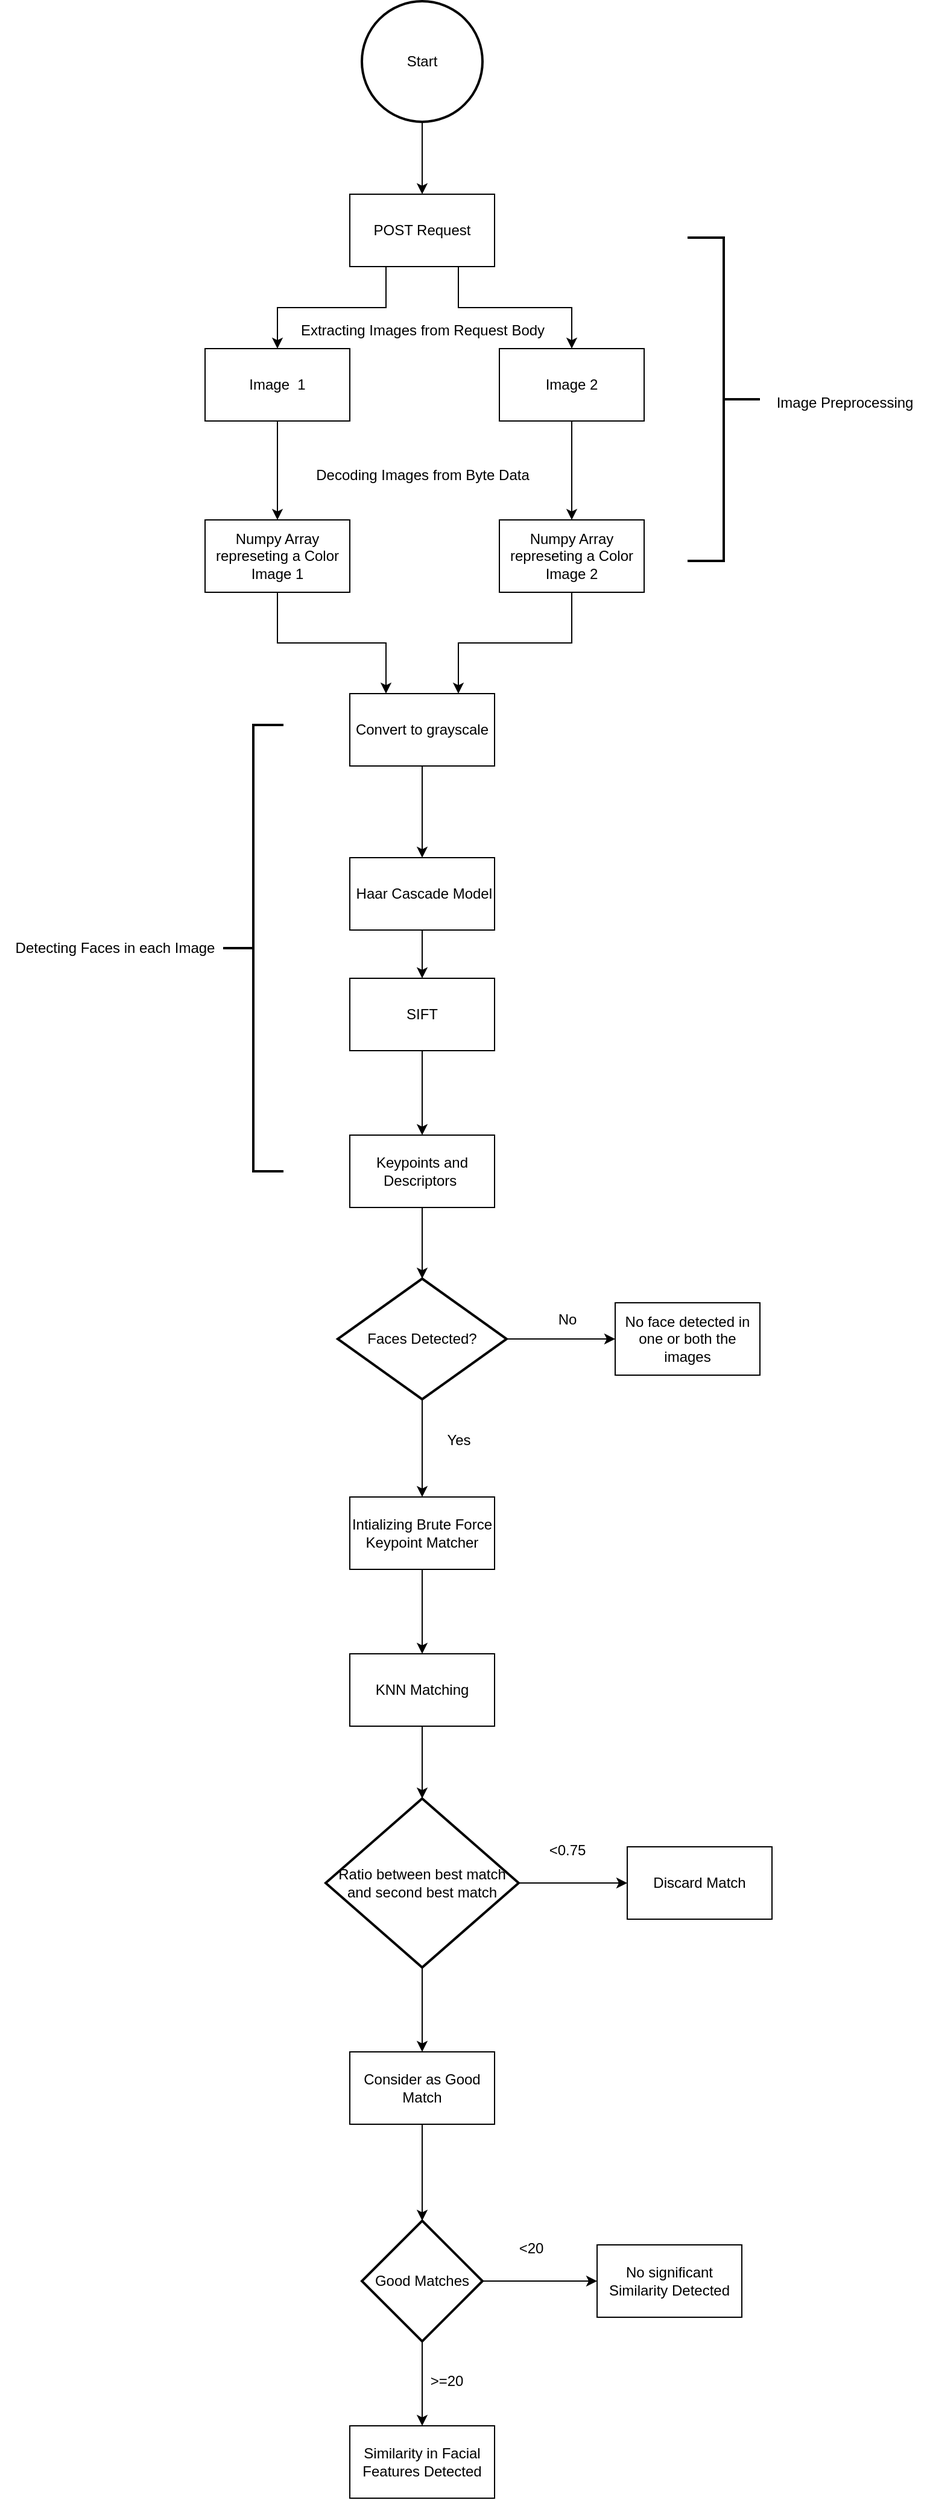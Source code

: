 <mxfile version="24.2.3" type="device">
  <diagram id="C5RBs43oDa-KdzZeNtuy" name="Page-1">
    <mxGraphModel dx="836" dy="492" grid="1" gridSize="10" guides="1" tooltips="1" connect="1" arrows="1" fold="1" page="1" pageScale="1" pageWidth="827" pageHeight="1169" math="0" shadow="0">
      <root>
        <mxCell id="WIyWlLk6GJQsqaUBKTNV-0" />
        <mxCell id="WIyWlLk6GJQsqaUBKTNV-1" parent="WIyWlLk6GJQsqaUBKTNV-0" />
        <mxCell id="Zo0OhoiR7x_VSotbJB7m-8" style="edgeStyle=orthogonalEdgeStyle;rounded=0;orthogonalLoop=1;jettySize=auto;html=1;exitX=0.5;exitY=1;exitDx=0;exitDy=0;exitPerimeter=0;" edge="1" parent="WIyWlLk6GJQsqaUBKTNV-1" source="Zo0OhoiR7x_VSotbJB7m-1" target="Zo0OhoiR7x_VSotbJB7m-3">
          <mxGeometry relative="1" as="geometry" />
        </mxCell>
        <mxCell id="Zo0OhoiR7x_VSotbJB7m-1" value="Start" style="strokeWidth=2;html=1;shape=mxgraph.flowchart.start_2;whiteSpace=wrap;" vertex="1" parent="WIyWlLk6GJQsqaUBKTNV-1">
          <mxGeometry x="300" y="10" width="100" height="100" as="geometry" />
        </mxCell>
        <mxCell id="Zo0OhoiR7x_VSotbJB7m-6" style="edgeStyle=orthogonalEdgeStyle;rounded=0;orthogonalLoop=1;jettySize=auto;html=1;exitX=0.25;exitY=1;exitDx=0;exitDy=0;" edge="1" parent="WIyWlLk6GJQsqaUBKTNV-1" source="Zo0OhoiR7x_VSotbJB7m-3" target="Zo0OhoiR7x_VSotbJB7m-4">
          <mxGeometry relative="1" as="geometry" />
        </mxCell>
        <mxCell id="Zo0OhoiR7x_VSotbJB7m-7" style="edgeStyle=orthogonalEdgeStyle;rounded=0;orthogonalLoop=1;jettySize=auto;html=1;exitX=0.75;exitY=1;exitDx=0;exitDy=0;entryX=0.5;entryY=0;entryDx=0;entryDy=0;" edge="1" parent="WIyWlLk6GJQsqaUBKTNV-1" source="Zo0OhoiR7x_VSotbJB7m-3" target="Zo0OhoiR7x_VSotbJB7m-5">
          <mxGeometry relative="1" as="geometry" />
        </mxCell>
        <mxCell id="Zo0OhoiR7x_VSotbJB7m-3" value="POST Request" style="rounded=0;whiteSpace=wrap;html=1;" vertex="1" parent="WIyWlLk6GJQsqaUBKTNV-1">
          <mxGeometry x="290" y="170" width="120" height="60" as="geometry" />
        </mxCell>
        <mxCell id="Zo0OhoiR7x_VSotbJB7m-13" style="edgeStyle=orthogonalEdgeStyle;rounded=0;orthogonalLoop=1;jettySize=auto;html=1;exitX=0.5;exitY=1;exitDx=0;exitDy=0;" edge="1" parent="WIyWlLk6GJQsqaUBKTNV-1" source="Zo0OhoiR7x_VSotbJB7m-4" target="Zo0OhoiR7x_VSotbJB7m-11">
          <mxGeometry relative="1" as="geometry" />
        </mxCell>
        <mxCell id="Zo0OhoiR7x_VSotbJB7m-4" value="Image&amp;nbsp; 1" style="rounded=0;whiteSpace=wrap;html=1;" vertex="1" parent="WIyWlLk6GJQsqaUBKTNV-1">
          <mxGeometry x="170" y="298" width="120" height="60" as="geometry" />
        </mxCell>
        <mxCell id="Zo0OhoiR7x_VSotbJB7m-14" style="edgeStyle=orthogonalEdgeStyle;rounded=0;orthogonalLoop=1;jettySize=auto;html=1;exitX=0.5;exitY=1;exitDx=0;exitDy=0;" edge="1" parent="WIyWlLk6GJQsqaUBKTNV-1" source="Zo0OhoiR7x_VSotbJB7m-5" target="Zo0OhoiR7x_VSotbJB7m-12">
          <mxGeometry relative="1" as="geometry" />
        </mxCell>
        <mxCell id="Zo0OhoiR7x_VSotbJB7m-5" value="Image 2" style="rounded=0;whiteSpace=wrap;html=1;" vertex="1" parent="WIyWlLk6GJQsqaUBKTNV-1">
          <mxGeometry x="414" y="298" width="120" height="60" as="geometry" />
        </mxCell>
        <mxCell id="Zo0OhoiR7x_VSotbJB7m-9" value="Extracting Images from Request Body" style="text;html=1;align=center;verticalAlign=middle;resizable=0;points=[];autosize=1;strokeColor=none;fillColor=none;" vertex="1" parent="WIyWlLk6GJQsqaUBKTNV-1">
          <mxGeometry x="235" y="268" width="230" height="30" as="geometry" />
        </mxCell>
        <mxCell id="Zo0OhoiR7x_VSotbJB7m-19" style="edgeStyle=orthogonalEdgeStyle;rounded=0;orthogonalLoop=1;jettySize=auto;html=1;exitX=0.5;exitY=1;exitDx=0;exitDy=0;entryX=0.25;entryY=0;entryDx=0;entryDy=0;" edge="1" parent="WIyWlLk6GJQsqaUBKTNV-1" source="Zo0OhoiR7x_VSotbJB7m-11" target="Zo0OhoiR7x_VSotbJB7m-18">
          <mxGeometry relative="1" as="geometry" />
        </mxCell>
        <mxCell id="Zo0OhoiR7x_VSotbJB7m-11" value="Numpy Array represeting a Color Image 1" style="rounded=0;whiteSpace=wrap;html=1;" vertex="1" parent="WIyWlLk6GJQsqaUBKTNV-1">
          <mxGeometry x="170" y="440" width="120" height="60" as="geometry" />
        </mxCell>
        <mxCell id="Zo0OhoiR7x_VSotbJB7m-20" style="edgeStyle=orthogonalEdgeStyle;rounded=0;orthogonalLoop=1;jettySize=auto;html=1;exitX=0.5;exitY=1;exitDx=0;exitDy=0;entryX=0.75;entryY=0;entryDx=0;entryDy=0;" edge="1" parent="WIyWlLk6GJQsqaUBKTNV-1" source="Zo0OhoiR7x_VSotbJB7m-12" target="Zo0OhoiR7x_VSotbJB7m-18">
          <mxGeometry relative="1" as="geometry" />
        </mxCell>
        <mxCell id="Zo0OhoiR7x_VSotbJB7m-12" value="Numpy Array represeting a Color Image 2" style="rounded=0;whiteSpace=wrap;html=1;" vertex="1" parent="WIyWlLk6GJQsqaUBKTNV-1">
          <mxGeometry x="414" y="440" width="120" height="60" as="geometry" />
        </mxCell>
        <mxCell id="Zo0OhoiR7x_VSotbJB7m-15" value="Decoding Images from Byte Data" style="text;html=1;align=center;verticalAlign=middle;resizable=0;points=[];autosize=1;strokeColor=none;fillColor=none;" vertex="1" parent="WIyWlLk6GJQsqaUBKTNV-1">
          <mxGeometry x="250" y="388" width="200" height="30" as="geometry" />
        </mxCell>
        <mxCell id="Zo0OhoiR7x_VSotbJB7m-16" value="" style="strokeWidth=2;html=1;shape=mxgraph.flowchart.annotation_2;align=left;labelPosition=right;pointerEvents=1;rotation=-180;" vertex="1" parent="WIyWlLk6GJQsqaUBKTNV-1">
          <mxGeometry x="570" y="206" width="60" height="268" as="geometry" />
        </mxCell>
        <mxCell id="Zo0OhoiR7x_VSotbJB7m-17" value="Image Preprocessing" style="text;html=1;align=center;verticalAlign=middle;resizable=0;points=[];autosize=1;strokeColor=none;fillColor=none;" vertex="1" parent="WIyWlLk6GJQsqaUBKTNV-1">
          <mxGeometry x="630" y="328" width="140" height="30" as="geometry" />
        </mxCell>
        <mxCell id="Zo0OhoiR7x_VSotbJB7m-22" style="edgeStyle=orthogonalEdgeStyle;rounded=0;orthogonalLoop=1;jettySize=auto;html=1;exitX=0.5;exitY=1;exitDx=0;exitDy=0;" edge="1" parent="WIyWlLk6GJQsqaUBKTNV-1" source="Zo0OhoiR7x_VSotbJB7m-18" target="Zo0OhoiR7x_VSotbJB7m-21">
          <mxGeometry relative="1" as="geometry" />
        </mxCell>
        <mxCell id="Zo0OhoiR7x_VSotbJB7m-18" value="Convert to grayscale" style="whiteSpace=wrap;html=1;" vertex="1" parent="WIyWlLk6GJQsqaUBKTNV-1">
          <mxGeometry x="290" y="584" width="120" height="60" as="geometry" />
        </mxCell>
        <mxCell id="Zo0OhoiR7x_VSotbJB7m-26" style="edgeStyle=orthogonalEdgeStyle;rounded=0;orthogonalLoop=1;jettySize=auto;html=1;exitX=0.5;exitY=1;exitDx=0;exitDy=0;entryX=0.5;entryY=0;entryDx=0;entryDy=0;" edge="1" parent="WIyWlLk6GJQsqaUBKTNV-1" source="Zo0OhoiR7x_VSotbJB7m-21" target="Zo0OhoiR7x_VSotbJB7m-23">
          <mxGeometry relative="1" as="geometry" />
        </mxCell>
        <mxCell id="Zo0OhoiR7x_VSotbJB7m-21" value="&amp;nbsp;Haar Cascade Model" style="whiteSpace=wrap;html=1;" vertex="1" parent="WIyWlLk6GJQsqaUBKTNV-1">
          <mxGeometry x="290" y="720" width="120" height="60" as="geometry" />
        </mxCell>
        <mxCell id="Zo0OhoiR7x_VSotbJB7m-27" style="edgeStyle=orthogonalEdgeStyle;rounded=0;orthogonalLoop=1;jettySize=auto;html=1;exitX=0.5;exitY=1;exitDx=0;exitDy=0;entryX=0.5;entryY=0;entryDx=0;entryDy=0;" edge="1" parent="WIyWlLk6GJQsqaUBKTNV-1" source="Zo0OhoiR7x_VSotbJB7m-23" target="Zo0OhoiR7x_VSotbJB7m-24">
          <mxGeometry relative="1" as="geometry" />
        </mxCell>
        <mxCell id="Zo0OhoiR7x_VSotbJB7m-23" value="SIFT" style="whiteSpace=wrap;html=1;" vertex="1" parent="WIyWlLk6GJQsqaUBKTNV-1">
          <mxGeometry x="290" y="820" width="120" height="60" as="geometry" />
        </mxCell>
        <mxCell id="Zo0OhoiR7x_VSotbJB7m-24" value="Keypoints and Descriptors&amp;nbsp;" style="whiteSpace=wrap;html=1;" vertex="1" parent="WIyWlLk6GJQsqaUBKTNV-1">
          <mxGeometry x="290" y="950" width="120" height="60" as="geometry" />
        </mxCell>
        <mxCell id="Zo0OhoiR7x_VSotbJB7m-28" value="" style="strokeWidth=2;html=1;shape=mxgraph.flowchart.annotation_2;align=left;labelPosition=right;pointerEvents=1;" vertex="1" parent="WIyWlLk6GJQsqaUBKTNV-1">
          <mxGeometry x="185" y="610" width="50" height="370" as="geometry" />
        </mxCell>
        <mxCell id="Zo0OhoiR7x_VSotbJB7m-29" value="Detecting Faces in each Image" style="text;html=1;align=center;verticalAlign=middle;resizable=0;points=[];autosize=1;strokeColor=none;fillColor=none;" vertex="1" parent="WIyWlLk6GJQsqaUBKTNV-1">
          <mxGeometry y="780" width="190" height="30" as="geometry" />
        </mxCell>
        <mxCell id="Zo0OhoiR7x_VSotbJB7m-33" style="edgeStyle=orthogonalEdgeStyle;rounded=0;orthogonalLoop=1;jettySize=auto;html=1;exitX=1;exitY=0.5;exitDx=0;exitDy=0;exitPerimeter=0;entryX=0;entryY=0.5;entryDx=0;entryDy=0;" edge="1" parent="WIyWlLk6GJQsqaUBKTNV-1" source="Zo0OhoiR7x_VSotbJB7m-30" target="Zo0OhoiR7x_VSotbJB7m-32">
          <mxGeometry relative="1" as="geometry" />
        </mxCell>
        <mxCell id="Zo0OhoiR7x_VSotbJB7m-36" style="edgeStyle=orthogonalEdgeStyle;rounded=0;orthogonalLoop=1;jettySize=auto;html=1;exitX=0.5;exitY=1;exitDx=0;exitDy=0;exitPerimeter=0;entryX=0.5;entryY=0;entryDx=0;entryDy=0;" edge="1" parent="WIyWlLk6GJQsqaUBKTNV-1" source="Zo0OhoiR7x_VSotbJB7m-30" target="Zo0OhoiR7x_VSotbJB7m-35">
          <mxGeometry relative="1" as="geometry" />
        </mxCell>
        <mxCell id="Zo0OhoiR7x_VSotbJB7m-30" value="Faces Detected?" style="strokeWidth=2;html=1;shape=mxgraph.flowchart.decision;whiteSpace=wrap;" vertex="1" parent="WIyWlLk6GJQsqaUBKTNV-1">
          <mxGeometry x="280" y="1069" width="140" height="100" as="geometry" />
        </mxCell>
        <mxCell id="Zo0OhoiR7x_VSotbJB7m-31" style="edgeStyle=orthogonalEdgeStyle;rounded=0;orthogonalLoop=1;jettySize=auto;html=1;exitX=0.5;exitY=1;exitDx=0;exitDy=0;entryX=0.5;entryY=0;entryDx=0;entryDy=0;entryPerimeter=0;" edge="1" parent="WIyWlLk6GJQsqaUBKTNV-1" source="Zo0OhoiR7x_VSotbJB7m-24" target="Zo0OhoiR7x_VSotbJB7m-30">
          <mxGeometry relative="1" as="geometry" />
        </mxCell>
        <mxCell id="Zo0OhoiR7x_VSotbJB7m-32" value="No face detected in one or both the images" style="whiteSpace=wrap;html=1;" vertex="1" parent="WIyWlLk6GJQsqaUBKTNV-1">
          <mxGeometry x="510" y="1089" width="120" height="60" as="geometry" />
        </mxCell>
        <mxCell id="Zo0OhoiR7x_VSotbJB7m-34" value="No" style="text;html=1;align=center;verticalAlign=middle;resizable=0;points=[];autosize=1;strokeColor=none;fillColor=none;" vertex="1" parent="WIyWlLk6GJQsqaUBKTNV-1">
          <mxGeometry x="450" y="1088" width="40" height="30" as="geometry" />
        </mxCell>
        <mxCell id="Zo0OhoiR7x_VSotbJB7m-39" style="edgeStyle=orthogonalEdgeStyle;rounded=0;orthogonalLoop=1;jettySize=auto;html=1;exitX=0.5;exitY=1;exitDx=0;exitDy=0;" edge="1" parent="WIyWlLk6GJQsqaUBKTNV-1" source="Zo0OhoiR7x_VSotbJB7m-35" target="Zo0OhoiR7x_VSotbJB7m-37">
          <mxGeometry relative="1" as="geometry" />
        </mxCell>
        <mxCell id="Zo0OhoiR7x_VSotbJB7m-35" value="Intializing Brute Force Keypoint Matcher" style="whiteSpace=wrap;html=1;" vertex="1" parent="WIyWlLk6GJQsqaUBKTNV-1">
          <mxGeometry x="290" y="1250" width="120" height="60" as="geometry" />
        </mxCell>
        <mxCell id="Zo0OhoiR7x_VSotbJB7m-43" style="edgeStyle=orthogonalEdgeStyle;rounded=0;orthogonalLoop=1;jettySize=auto;html=1;exitX=0.5;exitY=1;exitDx=0;exitDy=0;" edge="1" parent="WIyWlLk6GJQsqaUBKTNV-1" source="Zo0OhoiR7x_VSotbJB7m-37" target="Zo0OhoiR7x_VSotbJB7m-41">
          <mxGeometry relative="1" as="geometry" />
        </mxCell>
        <mxCell id="Zo0OhoiR7x_VSotbJB7m-37" value="KNN Matching" style="whiteSpace=wrap;html=1;" vertex="1" parent="WIyWlLk6GJQsqaUBKTNV-1">
          <mxGeometry x="290" y="1380" width="120" height="60" as="geometry" />
        </mxCell>
        <mxCell id="Zo0OhoiR7x_VSotbJB7m-38" value="Yes" style="text;html=1;align=center;verticalAlign=middle;resizable=0;points=[];autosize=1;strokeColor=none;fillColor=none;" vertex="1" parent="WIyWlLk6GJQsqaUBKTNV-1">
          <mxGeometry x="360" y="1188" width="40" height="30" as="geometry" />
        </mxCell>
        <mxCell id="Zo0OhoiR7x_VSotbJB7m-45" style="edgeStyle=orthogonalEdgeStyle;rounded=0;orthogonalLoop=1;jettySize=auto;html=1;exitX=1;exitY=0.5;exitDx=0;exitDy=0;exitPerimeter=0;" edge="1" parent="WIyWlLk6GJQsqaUBKTNV-1" source="Zo0OhoiR7x_VSotbJB7m-41" target="Zo0OhoiR7x_VSotbJB7m-44">
          <mxGeometry relative="1" as="geometry" />
        </mxCell>
        <mxCell id="Zo0OhoiR7x_VSotbJB7m-48" style="edgeStyle=orthogonalEdgeStyle;rounded=0;orthogonalLoop=1;jettySize=auto;html=1;exitX=0.5;exitY=1;exitDx=0;exitDy=0;exitPerimeter=0;" edge="1" parent="WIyWlLk6GJQsqaUBKTNV-1" source="Zo0OhoiR7x_VSotbJB7m-41" target="Zo0OhoiR7x_VSotbJB7m-47">
          <mxGeometry relative="1" as="geometry" />
        </mxCell>
        <mxCell id="Zo0OhoiR7x_VSotbJB7m-41" value="Ratio between best match and second best match" style="strokeWidth=2;html=1;shape=mxgraph.flowchart.decision;whiteSpace=wrap;" vertex="1" parent="WIyWlLk6GJQsqaUBKTNV-1">
          <mxGeometry x="270" y="1500" width="160" height="140" as="geometry" />
        </mxCell>
        <mxCell id="Zo0OhoiR7x_VSotbJB7m-44" value="Discard Match" style="whiteSpace=wrap;html=1;" vertex="1" parent="WIyWlLk6GJQsqaUBKTNV-1">
          <mxGeometry x="520" y="1540" width="120" height="60" as="geometry" />
        </mxCell>
        <mxCell id="Zo0OhoiR7x_VSotbJB7m-46" value="&amp;lt;0.75" style="text;html=1;align=center;verticalAlign=middle;resizable=0;points=[];autosize=1;strokeColor=none;fillColor=none;" vertex="1" parent="WIyWlLk6GJQsqaUBKTNV-1">
          <mxGeometry x="445" y="1528" width="50" height="30" as="geometry" />
        </mxCell>
        <mxCell id="Zo0OhoiR7x_VSotbJB7m-47" value="Consider as Good Match" style="whiteSpace=wrap;html=1;" vertex="1" parent="WIyWlLk6GJQsqaUBKTNV-1">
          <mxGeometry x="290" y="1710" width="120" height="60" as="geometry" />
        </mxCell>
        <mxCell id="Zo0OhoiR7x_VSotbJB7m-52" style="edgeStyle=orthogonalEdgeStyle;rounded=0;orthogonalLoop=1;jettySize=auto;html=1;exitX=1;exitY=0.5;exitDx=0;exitDy=0;exitPerimeter=0;entryX=0;entryY=0.5;entryDx=0;entryDy=0;" edge="1" parent="WIyWlLk6GJQsqaUBKTNV-1" source="Zo0OhoiR7x_VSotbJB7m-49" target="Zo0OhoiR7x_VSotbJB7m-51">
          <mxGeometry relative="1" as="geometry" />
        </mxCell>
        <mxCell id="Zo0OhoiR7x_VSotbJB7m-54" style="edgeStyle=orthogonalEdgeStyle;rounded=0;orthogonalLoop=1;jettySize=auto;html=1;exitX=0.5;exitY=1;exitDx=0;exitDy=0;exitPerimeter=0;entryX=0.5;entryY=0;entryDx=0;entryDy=0;" edge="1" parent="WIyWlLk6GJQsqaUBKTNV-1" source="Zo0OhoiR7x_VSotbJB7m-49" target="Zo0OhoiR7x_VSotbJB7m-53">
          <mxGeometry relative="1" as="geometry" />
        </mxCell>
        <mxCell id="Zo0OhoiR7x_VSotbJB7m-49" value="Good Matches" style="strokeWidth=2;html=1;shape=mxgraph.flowchart.decision;whiteSpace=wrap;" vertex="1" parent="WIyWlLk6GJQsqaUBKTNV-1">
          <mxGeometry x="300" y="1850" width="100" height="100" as="geometry" />
        </mxCell>
        <mxCell id="Zo0OhoiR7x_VSotbJB7m-50" style="edgeStyle=orthogonalEdgeStyle;rounded=0;orthogonalLoop=1;jettySize=auto;html=1;exitX=0.5;exitY=1;exitDx=0;exitDy=0;entryX=0.5;entryY=0;entryDx=0;entryDy=0;entryPerimeter=0;" edge="1" parent="WIyWlLk6GJQsqaUBKTNV-1" source="Zo0OhoiR7x_VSotbJB7m-47" target="Zo0OhoiR7x_VSotbJB7m-49">
          <mxGeometry relative="1" as="geometry" />
        </mxCell>
        <mxCell id="Zo0OhoiR7x_VSotbJB7m-51" value="No significant Similarity Detected" style="whiteSpace=wrap;html=1;" vertex="1" parent="WIyWlLk6GJQsqaUBKTNV-1">
          <mxGeometry x="495" y="1870" width="120" height="60" as="geometry" />
        </mxCell>
        <mxCell id="Zo0OhoiR7x_VSotbJB7m-53" value="Similarity in Facial Features Detected" style="whiteSpace=wrap;html=1;" vertex="1" parent="WIyWlLk6GJQsqaUBKTNV-1">
          <mxGeometry x="290" y="2020" width="120" height="60" as="geometry" />
        </mxCell>
        <mxCell id="Zo0OhoiR7x_VSotbJB7m-55" value="&amp;lt;20" style="text;html=1;align=center;verticalAlign=middle;resizable=0;points=[];autosize=1;strokeColor=none;fillColor=none;" vertex="1" parent="WIyWlLk6GJQsqaUBKTNV-1">
          <mxGeometry x="420" y="1858" width="40" height="30" as="geometry" />
        </mxCell>
        <mxCell id="Zo0OhoiR7x_VSotbJB7m-56" value="&amp;gt;=20" style="text;html=1;align=center;verticalAlign=middle;resizable=0;points=[];autosize=1;strokeColor=none;fillColor=none;" vertex="1" parent="WIyWlLk6GJQsqaUBKTNV-1">
          <mxGeometry x="345" y="1968" width="50" height="30" as="geometry" />
        </mxCell>
      </root>
    </mxGraphModel>
  </diagram>
</mxfile>
